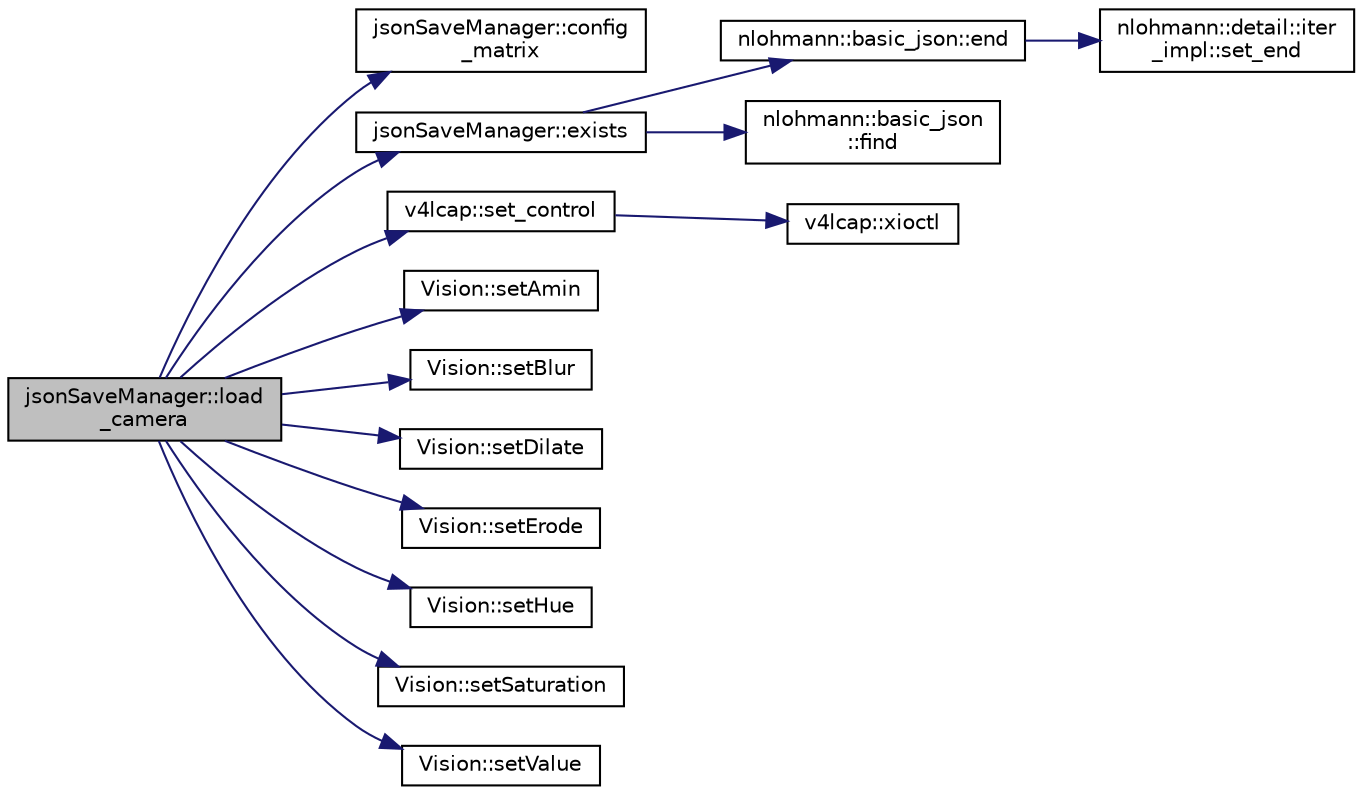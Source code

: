 digraph "jsonSaveManager::load_camera"
{
 // INTERACTIVE_SVG=YES
  edge [fontname="Helvetica",fontsize="10",labelfontname="Helvetica",labelfontsize="10"];
  node [fontname="Helvetica",fontsize="10",shape=record];
  rankdir="LR";
  Node69 [label="jsonSaveManager::load\l_camera",height=0.2,width=0.4,color="black", fillcolor="grey75", style="filled", fontcolor="black"];
  Node69 -> Node70 [color="midnightblue",fontsize="10",style="solid",fontname="Helvetica"];
  Node70 [label="jsonSaveManager::config\l_matrix",height=0.2,width=0.4,color="black", fillcolor="white", style="filled",URL="$classjson_save_manager.html#ae135d7cd743cba1f0801e80934fdd824",tooltip="Configures vision&#39;s warp matrix to match it&#39;s defaults. "];
  Node69 -> Node71 [color="midnightblue",fontsize="10",style="solid",fontname="Helvetica"];
  Node71 [label="jsonSaveManager::exists",height=0.2,width=0.4,color="black", fillcolor="white", style="filled",URL="$classjson_save_manager.html#a850cd6da63a9b10437c1dc7424dfee13",tooltip="Auxiliar function that checks if a given configuration is already set in our JSON object..."];
  Node71 -> Node72 [color="midnightblue",fontsize="10",style="solid",fontname="Helvetica"];
  Node72 [label="nlohmann::basic_json::end",height=0.2,width=0.4,color="black", fillcolor="white", style="filled",URL="$classnlohmann_1_1basic__json.html#a13e032a02a7fd8a93fdddc2fcbc4763c",tooltip="returns an iterator to one past the last element "];
  Node72 -> Node73 [color="midnightblue",fontsize="10",style="solid",fontname="Helvetica"];
  Node73 [label="nlohmann::detail::iter\l_impl::set_end",height=0.2,width=0.4,color="black", fillcolor="white", style="filled",URL="$classnlohmann_1_1detail_1_1iter__impl.html#a23e50ad4c13aa62d9ac7f60a123823ee",tooltip="set the iterator past the last value "];
  Node71 -> Node74 [color="midnightblue",fontsize="10",style="solid",fontname="Helvetica"];
  Node74 [label="nlohmann::basic_json\l::find",height=0.2,width=0.4,color="black", fillcolor="white", style="filled",URL="$classnlohmann_1_1basic__json.html#a89eb3928f57903677051c80534be9cb1",tooltip="find an element in a JSON object "];
  Node69 -> Node75 [color="midnightblue",fontsize="10",style="solid",fontname="Helvetica"];
  Node75 [label="v4lcap::set_control",height=0.2,width=0.4,color="black", fillcolor="white", style="filled",URL="$classv4lcap.html#a863a15d2d66cc0b7367dcc9cba64e0bd",tooltip="Set the control object. "];
  Node75 -> Node76 [color="midnightblue",fontsize="10",style="solid",fontname="Helvetica"];
  Node76 [label="v4lcap::xioctl",height=0.2,width=0.4,color="black", fillcolor="white", style="filled",URL="$classv4lcap.html#ab5aaa5a8c0df17f5ca57e0b5170232cb"];
  Node69 -> Node77 [color="midnightblue",fontsize="10",style="solid",fontname="Helvetica"];
  Node77 [label="Vision::setAmin",height=0.2,width=0.4,color="black", fillcolor="white", style="filled",URL="$class_vision.html#a15483736197991fac542022fd9652472"];
  Node69 -> Node78 [color="midnightblue",fontsize="10",style="solid",fontname="Helvetica"];
  Node78 [label="Vision::setBlur",height=0.2,width=0.4,color="black", fillcolor="white", style="filled",URL="$class_vision.html#aa40b48aebdf61dfda490fbc2620d2ac3"];
  Node69 -> Node79 [color="midnightblue",fontsize="10",style="solid",fontname="Helvetica"];
  Node79 [label="Vision::setDilate",height=0.2,width=0.4,color="black", fillcolor="white", style="filled",URL="$class_vision.html#a5a763aa322837556ab83f39ffb7e9391"];
  Node69 -> Node80 [color="midnightblue",fontsize="10",style="solid",fontname="Helvetica"];
  Node80 [label="Vision::setErode",height=0.2,width=0.4,color="black", fillcolor="white", style="filled",URL="$class_vision.html#a1313404c61d1518f8b8cb354377ed5f1"];
  Node69 -> Node81 [color="midnightblue",fontsize="10",style="solid",fontname="Helvetica"];
  Node81 [label="Vision::setHue",height=0.2,width=0.4,color="black", fillcolor="white", style="filled",URL="$class_vision.html#a3c3ebea1a7c54c69f2da94b78aaf79f1"];
  Node69 -> Node82 [color="midnightblue",fontsize="10",style="solid",fontname="Helvetica"];
  Node82 [label="Vision::setSaturation",height=0.2,width=0.4,color="black", fillcolor="white", style="filled",URL="$class_vision.html#a4a07d52d53fa8626e6dd7b36fed89841"];
  Node69 -> Node83 [color="midnightblue",fontsize="10",style="solid",fontname="Helvetica"];
  Node83 [label="Vision::setValue",height=0.2,width=0.4,color="black", fillcolor="white", style="filled",URL="$class_vision.html#a43213a295e6e199c261d141118be14ad"];
}
